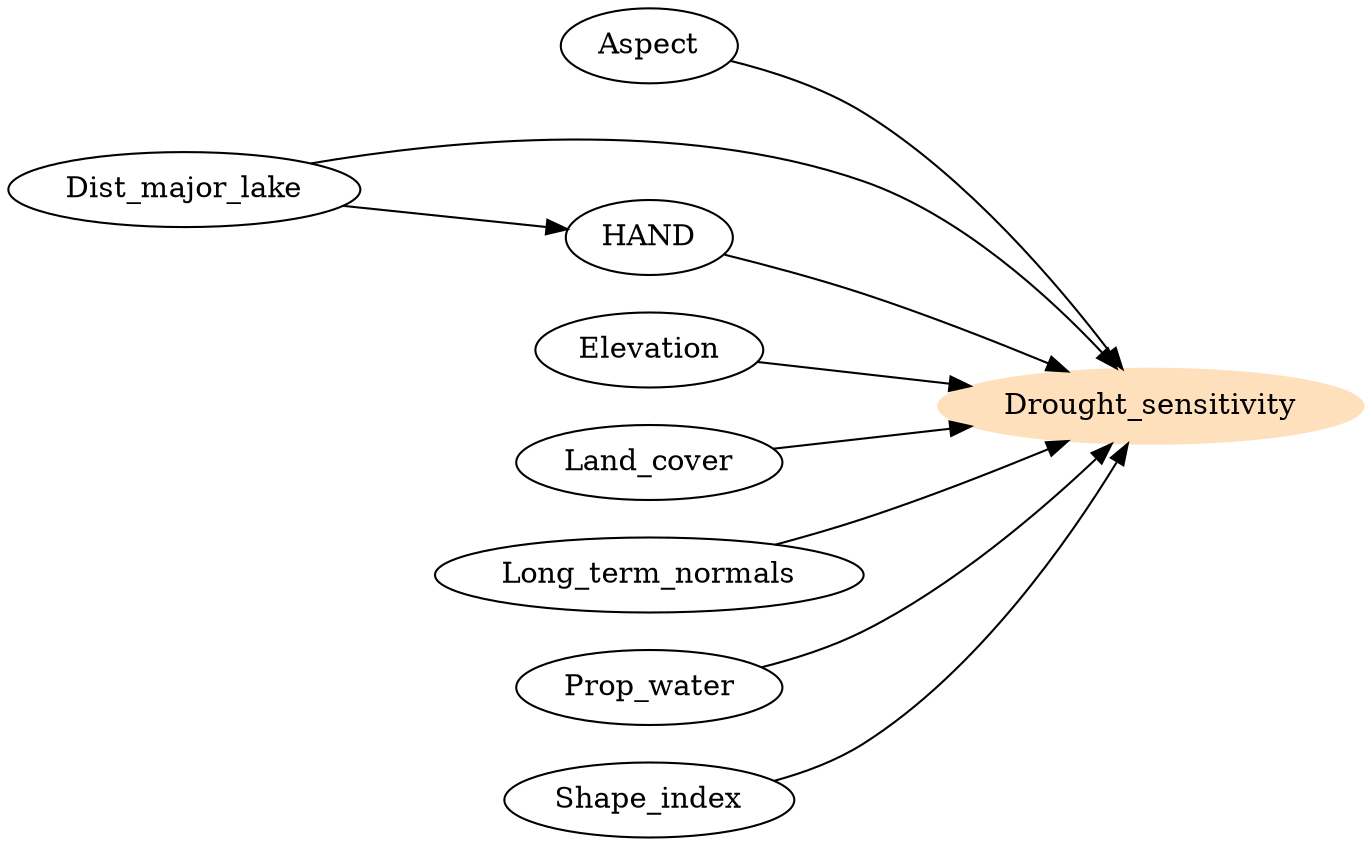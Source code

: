 digraph {
Aspect
Dist_major_lake
Drought_sensitivity [style=filled; color="#ffe0bd"]
Elevation
HAND
Land_cover
Long_term_normals
Prop_water
Shape_index
Aspect -> Drought_sensitivity
Dist_major_lake -> Drought_sensitivity
Dist_major_lake -> HAND
Elevation -> Drought_sensitivity
HAND -> Drought_sensitivity
Land_cover -> Drought_sensitivity
Long_term_normals -> Drought_sensitivity
Prop_water -> Drought_sensitivity
Shape_index -> Drought_sensitivity
rankdir=LR}

